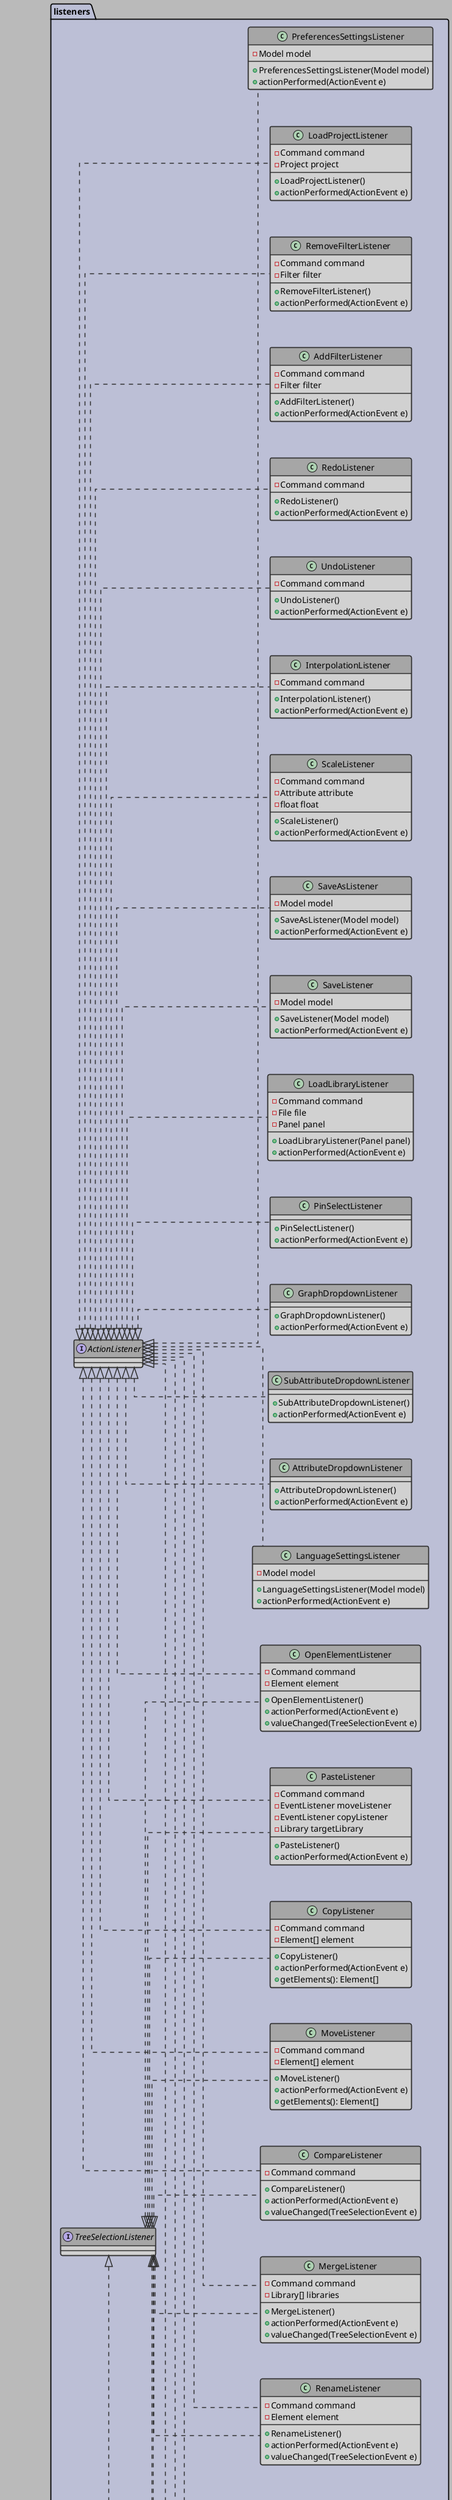 @startuml
left to right direction

'Style Settings
skinparam {
    Linetype ortho
    BackgroundColor #bababa
    Shadowing false
    Nodesep 60
    Ranksep 50
    
}
skinparam Arrow {
    Color #2e2e2e
    Thickness 1.5
}
skinparam CircledCharacter {
    Radius 8
    FontSize 10
}
skinparam class {
    BackgroundColor #d1d1d1
    BorderColor #2e2e2e
    BorderThickness 1.5
    HeaderBackgroundColor #a6a6a6
}
skinparam package {
    BackgroundColor #bcbfd6
    BorderThickness 1.8
}
skinparam Note {
    BackgroundColor #297547
    BorderColor #171a17
    FontColor #e8e8e8
}

!startsub DIAGRAM
together {
    /'class Main{
        +{static} main(String[] args): void
    }'/

    class EventManager{
        -MainWindow view
        -Model model
        -Map<Event, EventListener> events
        -List<IObserver> handlers
        +EventManager(MainWindow view, Model model)
        +initListeners()
        +getListeners(): Map<Event, EventListener>
        +subscribeHandlers()
        +removeListener(EventListener listener)
        +removeHandler(IObserver handler)
        +notifyHandlers(Model model, List<Filter> filters)
        
    }

    enum Event{
    LOAD
    OPEN
    DELETE
    REMOVE
    SAVE
    SAVEAS
    SELECT
    EDIT
    RENAME
    MERGE
    COPY
    MOVE
    PASTE
    REDO
    UNDO
    SCALE
    COMPARE
    INTERPOLATE
    ADDFILTER
    REMOVEFILTER
    LOADPROJECT
    SCSETTINGS
    PRSETTINGS
    LASETTINGS
    ATTRDROPDOWN
    GRAPHDROPDOWN
    SUBATTRDROPDOWN
    PIN
    STATISTICS
    }
    
     
    
    class DataUpdateHandler implements IObserver{
        -Outliner outliner
        -List<Element> elements
        +UpdateHandler(Outliner outliner)
        +update(Arraylist<Library> libraries)

    }

    class SettingsUpdateHandler implements IObserver{
        -Panel panel
        +SettingsUpdateHandler(Panel panel)
        +update(Settings settings)

    }

    class FilterUpdateHandler implements IObserver{
        -Panel panel
        +FilterUpdateHandler(Panel panel)
        +update(List<Filter> filters)
    }

    class InterpolationHandler implements IObserver{
        -Panel panel
        +InterpolationHandler(Panel panel)
        +update(float value)
    }

    class NamingConflictHandler implements IObserver{
        -MergeDialog mergeDialog
        -NameConflictResolver resolver
        +NamingConflictHandler(Cell leftCell, 
        Cell rightCell, NameConflictResolver resolver)
        +actionPerformed(ActionEvent e)
    }
  
    
}

package listeners{

        class LoadLibraryListener implements ActionListener{
            -Command command
            -File file
            -Panel panel
            +LoadLibraryListener(Panel panel)
            +actionPerformed(ActionEvent e)
            
        }
        
        class OpenElementListener implements ActionListener, TreeSelectionListener{
            -Command command
            -Element element
            +OpenElementListener()
            +actionPerformed(ActionEvent e)
            +valueChanged(TreeSelectionEvent e)
        }

        class DeleteCellListener implements ActionListener, TreeSelectionListener{
            -Command command
            -Cell[] cell
            +DeleteCellListener()
            +actionPerformed(ActionEvent e)
            +valueChanged(TreeSelectionEvent e)
        }

        class RemoveListener implements ActionListener, TreeSelectionListener{
            -Command command
            -Element[] element
            +RemoveListener()
            +actionPerformed(ActionEvent e)
            +valueChanged(TreeSelectionEvent e)
        }

        class SelectListener implements TreeSelectionListener{
            -Command command
            -Element[] element
            +SelectListener()
            +valueChanged(TreeSelectionEvent e)
        }

        class RenameListener implements ActionListener, TreeSelectionListener{
            -Command command
            -Element element
            +RenameListener()
            +actionPerformed(ActionEvent e)
            +valueChanged(TreeSelectionEvent e)
        }

        class EditListener implements ActionListener, DocumentListener{
            -Command command
            -String newText
            -Element element
            +EditListener()
            +actionPerformed(ActionEvent e)
            +changedUpdate(DocumentEvent e)
        }

        class SaveListener implements ActionListener{
            -Model model
            +SaveListener(Model model)
            +actionPerformed(ActionEvent e)
        }

        class SaveAsListener implements ActionListener{
            -Model model
            +SaveAsListener(Model model)
            +actionPerformed(ActionEvent e)
        }

        class MergeListener implements ActionListener, TreeSelectionListener{
            -Command command
            -Library[] libraries
            +MergeListener()
            +actionPerformed(ActionEvent e)
            +valueChanged(TreeSelectionEvent e)
        }

        class ScaleListener implements ActionListener{
            -Command command
            -Attribute attribute
            -float float
            +ScaleListener()
            +actionPerformed(ActionEvent e)
            
        }

        class InterpolationListener implements ActionListener{
            -Command command
            +InterpolationListener()
            +actionPerformed(ActionEvent e)
        }

        class UndoListener implements ActionListener{
            -Command command
            +UndoListener()
            +actionPerformed(ActionEvent e)
        }

        class RedoListener implements ActionListener{
            -Command command
            +RedoListener()
            +actionPerformed(ActionEvent e)
        }

        class CompareListener implements ActionListener, TreeSelectionListener{
            -Command command
            +CompareListener()
            +actionPerformed(ActionEvent e)
            +valueChanged(TreeSelectionEvent e)
        }

        class MoveListener implements ActionListener, TreeSelectionListener{
            -Command command
            -Element[] element
            +MoveListener()
            +actionPerformed(ActionEvent e)
            +getElements(): Element[]
        } 

        class CopyListener implements ActionListener, TreeSelectionListener{
            -Command command
            -Element[] element
            +CopyListener()
            +actionPerformed(ActionEvent e)
            +getElements(): Element[]
        }

        class PasteListener implements ActionListener, TreeSelectionListener{
            -Command command
            -EventListener moveListener
            -EventListener copyListener
            -Library targetLibrary
            +PasteListener()
            +actionPerformed(ActionEvent e)
        }

        class AddFilterListener implements ActionListener{
            -Command command
            -Filter filter
            +AddFilterListener()
            +actionPerformed(ActionEvent e)
        }

         class RemoveFilterListener implements ActionListener{
            -Command command
            -Filter filter
            +RemoveFilterListener()
            +actionPerformed(ActionEvent e)
        }

        
        class LoadProjectListener implements ActionListener{
            -Command command 
            -Project project
            +LoadProjectListener()
            +actionPerformed(ActionEvent e)
        }

        

        class StatisticsListener implements ItemListener{
            +StatisticsListener()
            +itemStateChanged(ItemEvent e)
        }

        class ShortcutSettingsListener implements KeyListener{
            -Shortcut shorcuts
            +ShortcutSettingsListener(Shortcuts shortcuts)
            +actionPerformed(ActionEvent e)
        }

        class PreferencesSettingsListener implements ActionListener{
            -Model model
            +PreferencesSettingsListener(Model model)
            +actionPerformed(ActionEvent e)

        }

        class LanguageSettingsListener implements ActionListener{
            -Model model
            +LanguageSettingsListener(Model model)
            +actionPerformed(ActionEvent e)
        }


        class AttributeDropdownListener implements ActionListener{
            +AttributeDropdownListener()
            +actionPerformed(ActionEvent e)
        }

        class SubAttributeDropdownListener implements ActionListener{
            +SubAttributeDropdownListener()
            +actionPerformed(ActionEvent e)
        }

        class GraphDropdownListener implements ActionListener{
            +GraphDropdownListener()
            +actionPerformed(ActionEvent e)
        }

        class PinSelectListener implements ActionListener{
            +PinSelectListener()
            +actionPerformed(ActionEvent e)
        }

        
        /'class TabListener implements ActionListener{
            -
            
            +TabListener(, )
            +actionPerformed(ActionEvent e)
        }
        '/


}
!endsub
@enduml
